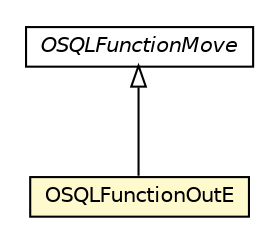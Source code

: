 #!/usr/local/bin/dot
#
# Class diagram 
# Generated by UMLGraph version R5_6-24-gf6e263 (http://www.umlgraph.org/)
#

digraph G {
	edge [fontname="Helvetica",fontsize=10,labelfontname="Helvetica",labelfontsize=10];
	node [fontname="Helvetica",fontsize=10,shape=plaintext];
	nodesep=0.25;
	ranksep=0.5;
	// com.orientechnologies.orient.graph.sql.functions.OSQLFunctionMove
	c3389455 [label=<<table title="com.orientechnologies.orient.graph.sql.functions.OSQLFunctionMove" border="0" cellborder="1" cellspacing="0" cellpadding="2" port="p" href="./OSQLFunctionMove.html">
		<tr><td><table border="0" cellspacing="0" cellpadding="1">
<tr><td align="center" balign="center"><font face="Helvetica-Oblique"> OSQLFunctionMove </font></td></tr>
		</table></td></tr>
		</table>>, URL="./OSQLFunctionMove.html", fontname="Helvetica", fontcolor="black", fontsize=10.0];
	// com.orientechnologies.orient.graph.sql.functions.OSQLFunctionOutE
	c3389457 [label=<<table title="com.orientechnologies.orient.graph.sql.functions.OSQLFunctionOutE" border="0" cellborder="1" cellspacing="0" cellpadding="2" port="p" bgcolor="lemonChiffon" href="./OSQLFunctionOutE.html">
		<tr><td><table border="0" cellspacing="0" cellpadding="1">
<tr><td align="center" balign="center"> OSQLFunctionOutE </td></tr>
		</table></td></tr>
		</table>>, URL="./OSQLFunctionOutE.html", fontname="Helvetica", fontcolor="black", fontsize=10.0];
	//com.orientechnologies.orient.graph.sql.functions.OSQLFunctionOutE extends com.orientechnologies.orient.graph.sql.functions.OSQLFunctionMove
	c3389455:p -> c3389457:p [dir=back,arrowtail=empty];
}

